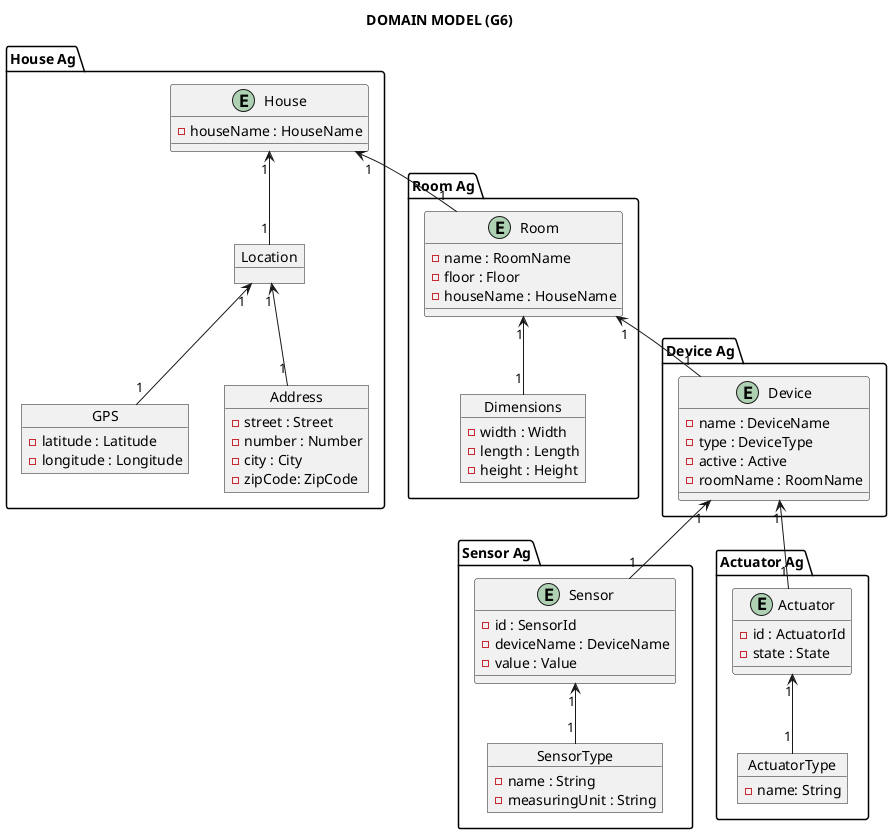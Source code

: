 @startuml

title DOMAIN MODEL (G6)

package "House Ag." {
entity House {
- houseName : HouseName
}
Object Location {
}
Object GPS {
- latitude : Latitude
- longitude : Longitude
}
object Address {
- street : Street
- number : Number
- city : City
- zipCode: ZipCode
}

}


package "Room Ag" {
entity Room {
- name : RoomName
- floor : Floor
- houseName : HouseName
}
object Dimensions {
- width : Width
- length : Length
- height : Height
}
}


package "Device Ag" {
entity Device {
- name : DeviceName
- type : DeviceType
- active : Active
- roomName : RoomName
}
}


package "Sensor Ag" {
entity Sensor {
- id : SensorId
- deviceName : DeviceName
- value : Value
}
Object SensorType {
- name : String
- measuringUnit : String
}

}

package "Actuator Ag" {
entity Actuator {
- id : ActuatorId
- state : State
}

Object ActuatorType {
- name: String
}

}

House "1" <-- "1"  Room
Room "1" <-- "1" Device
Device "1" <-- "1" Sensor
Device "1" <-- "1" Actuator

House "1" <--"1" Location
Location "1"<--"1" Address
Location "1"<-- "1" GPS

Room "1"<--"1" Dimensions

Sensor"1" <-- "1"SensorType

Actuator "1" <-- "1" ActuatorType






@enduml
